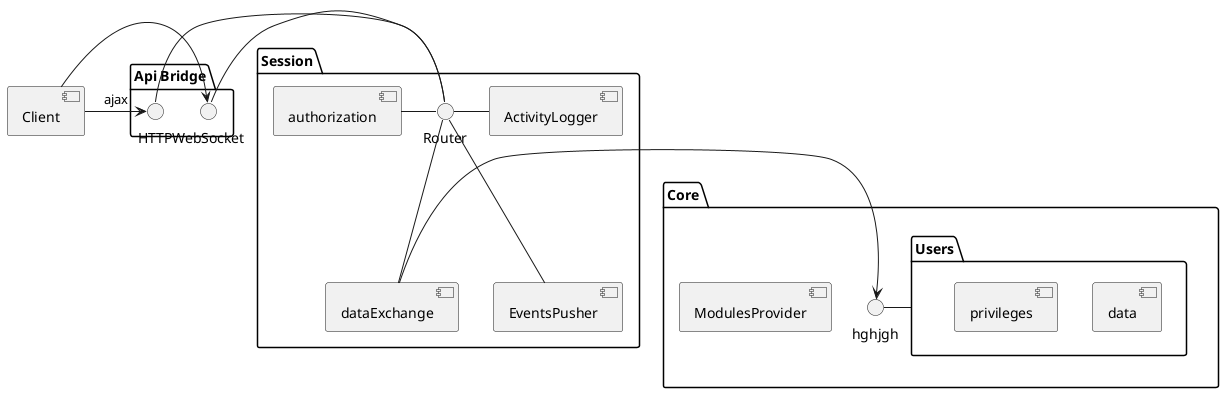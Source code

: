 @startuml



package "Api Bridge" {
()HTTP
()WebSocket
}

[Client] -> WebSocket
[Client] -> HTTP :ajax

package "Session" {
    [authorization] - Router
    ()Router - [ActivityLogger]
    Router -- [dataExchange]
    Router -- [EventsPusher]

}

WebSocket - Router
HTTP - Router

package "Core" {
    [ModulesProvider]
    hghjgh - Users
}

package "Users" {
    [data]
    [privileges]
}
dataExchange -> hghjgh  

@enduml